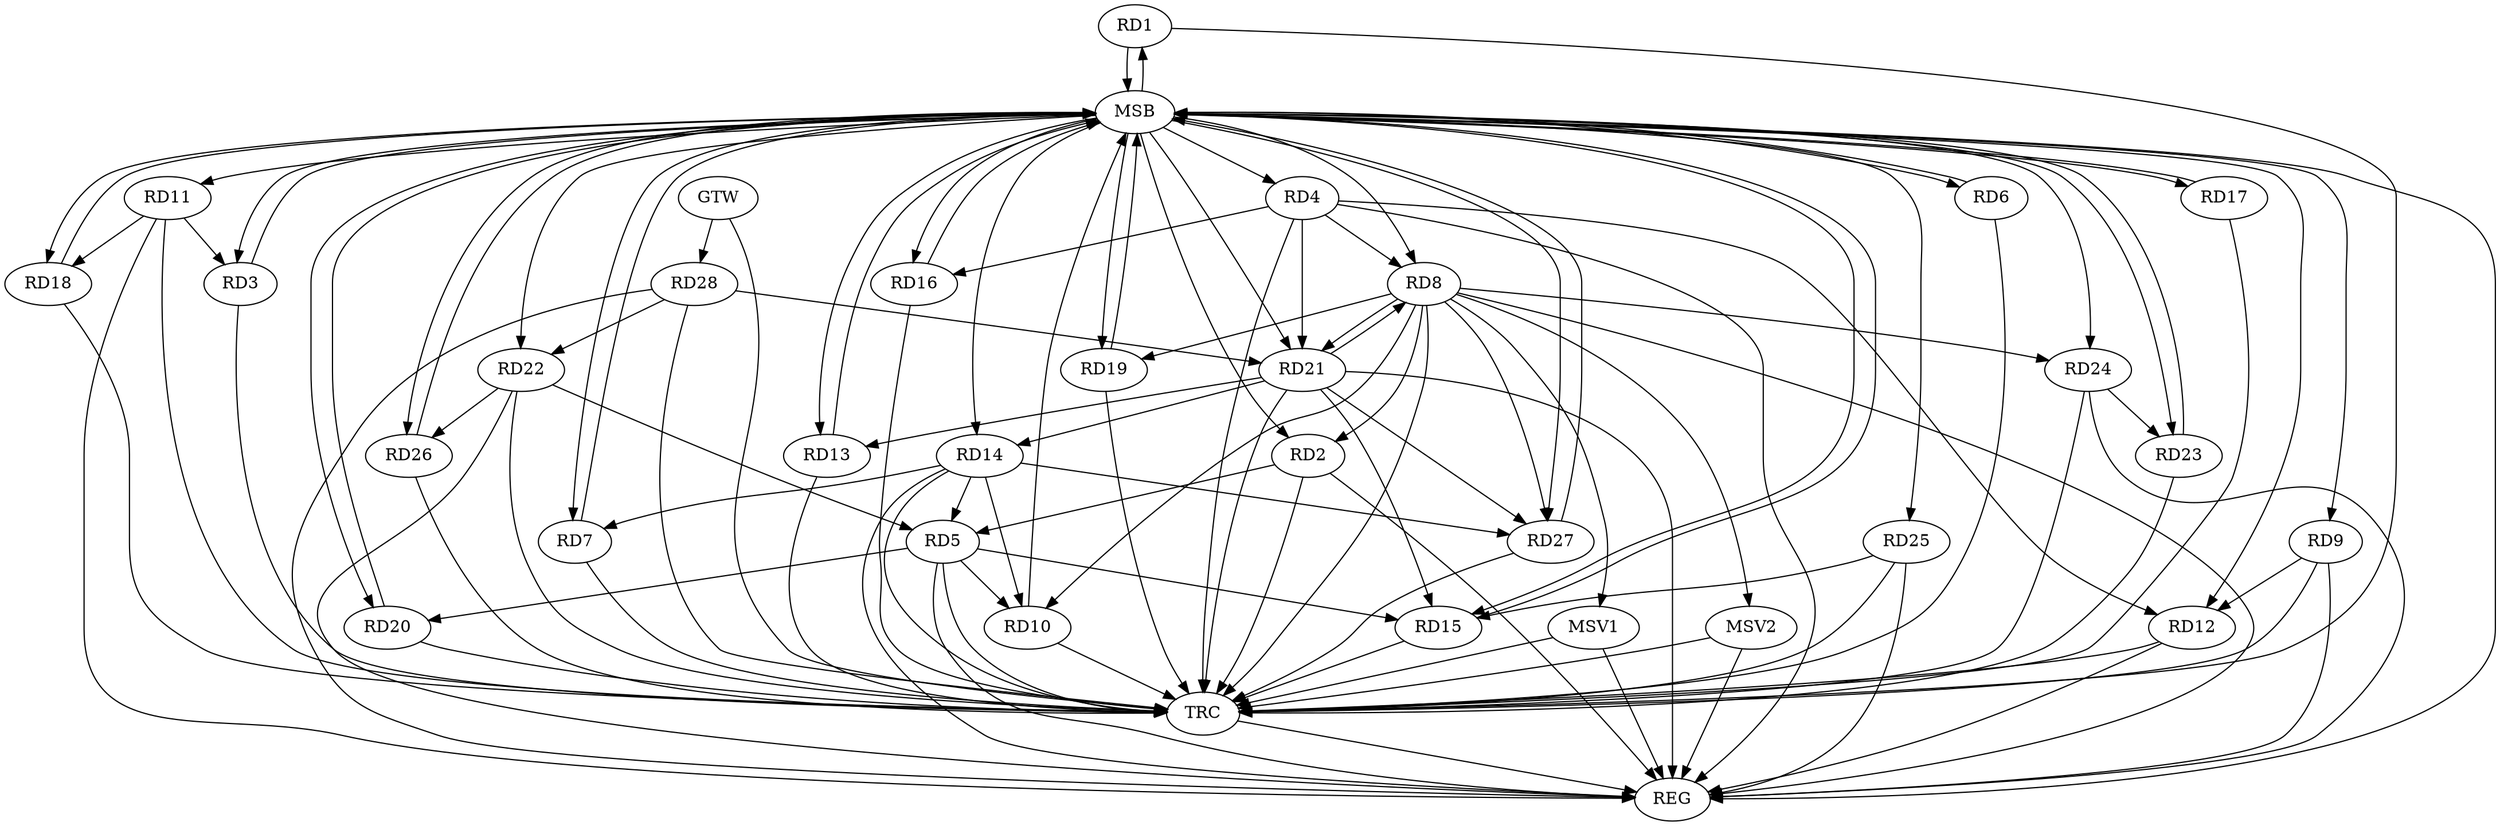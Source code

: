 strict digraph G {
  RD1 [ label="RD1" ];
  RD2 [ label="RD2" ];
  RD3 [ label="RD3" ];
  RD4 [ label="RD4" ];
  RD5 [ label="RD5" ];
  RD6 [ label="RD6" ];
  RD7 [ label="RD7" ];
  RD8 [ label="RD8" ];
  RD9 [ label="RD9" ];
  RD10 [ label="RD10" ];
  RD11 [ label="RD11" ];
  RD12 [ label="RD12" ];
  RD13 [ label="RD13" ];
  RD14 [ label="RD14" ];
  RD15 [ label="RD15" ];
  RD16 [ label="RD16" ];
  RD17 [ label="RD17" ];
  RD18 [ label="RD18" ];
  RD19 [ label="RD19" ];
  RD20 [ label="RD20" ];
  RD21 [ label="RD21" ];
  RD22 [ label="RD22" ];
  RD23 [ label="RD23" ];
  RD24 [ label="RD24" ];
  RD25 [ label="RD25" ];
  RD26 [ label="RD26" ];
  RD27 [ label="RD27" ];
  RD28 [ label="RD28" ];
  GTW [ label="GTW" ];
  REG [ label="REG" ];
  MSB [ label="MSB" ];
  TRC [ label="TRC" ];
  MSV1 [ label="MSV1" ];
  MSV2 [ label="MSV2" ];
  RD2 -> RD5;
  RD8 -> RD2;
  RD11 -> RD3;
  RD4 -> RD8;
  RD4 -> RD12;
  RD4 -> RD16;
  RD4 -> RD21;
  RD5 -> RD10;
  RD14 -> RD5;
  RD5 -> RD15;
  RD5 -> RD20;
  RD22 -> RD5;
  RD14 -> RD7;
  RD8 -> RD10;
  RD8 -> RD19;
  RD8 -> RD21;
  RD21 -> RD8;
  RD8 -> RD24;
  RD8 -> RD27;
  RD9 -> RD12;
  RD14 -> RD10;
  RD11 -> RD18;
  RD21 -> RD13;
  RD21 -> RD14;
  RD14 -> RD27;
  RD21 -> RD15;
  RD25 -> RD15;
  RD21 -> RD27;
  RD28 -> RD21;
  RD22 -> RD26;
  RD28 -> RD22;
  RD24 -> RD23;
  GTW -> RD28;
  RD2 -> REG;
  RD4 -> REG;
  RD5 -> REG;
  RD8 -> REG;
  RD9 -> REG;
  RD11 -> REG;
  RD12 -> REG;
  RD14 -> REG;
  RD21 -> REG;
  RD22 -> REG;
  RD24 -> REG;
  RD25 -> REG;
  RD28 -> REG;
  RD1 -> MSB;
  MSB -> RD23;
  MSB -> REG;
  RD3 -> MSB;
  MSB -> RD7;
  MSB -> RD20;
  RD6 -> MSB;
  MSB -> RD3;
  MSB -> RD4;
  MSB -> RD12;
  RD7 -> MSB;
  MSB -> RD8;
  MSB -> RD11;
  MSB -> RD15;
  MSB -> RD18;
  MSB -> RD26;
  RD10 -> MSB;
  MSB -> RD27;
  RD13 -> MSB;
  MSB -> RD6;
  MSB -> RD14;
  MSB -> RD21;
  RD15 -> MSB;
  RD16 -> MSB;
  RD17 -> MSB;
  MSB -> RD9;
  MSB -> RD13;
  MSB -> RD19;
  RD18 -> MSB;
  RD19 -> MSB;
  MSB -> RD1;
  RD20 -> MSB;
  MSB -> RD22;
  MSB -> RD24;
  RD23 -> MSB;
  MSB -> RD16;
  MSB -> RD25;
  RD26 -> MSB;
  MSB -> RD17;
  RD27 -> MSB;
  MSB -> RD2;
  RD1 -> TRC;
  RD2 -> TRC;
  RD3 -> TRC;
  RD4 -> TRC;
  RD5 -> TRC;
  RD6 -> TRC;
  RD7 -> TRC;
  RD8 -> TRC;
  RD9 -> TRC;
  RD10 -> TRC;
  RD11 -> TRC;
  RD12 -> TRC;
  RD13 -> TRC;
  RD14 -> TRC;
  RD15 -> TRC;
  RD16 -> TRC;
  RD17 -> TRC;
  RD18 -> TRC;
  RD19 -> TRC;
  RD20 -> TRC;
  RD21 -> TRC;
  RD22 -> TRC;
  RD23 -> TRC;
  RD24 -> TRC;
  RD25 -> TRC;
  RD26 -> TRC;
  RD27 -> TRC;
  RD28 -> TRC;
  GTW -> TRC;
  TRC -> REG;
  RD8 -> MSV1;
  MSV1 -> REG;
  MSV1 -> TRC;
  RD8 -> MSV2;
  MSV2 -> REG;
  MSV2 -> TRC;
}
